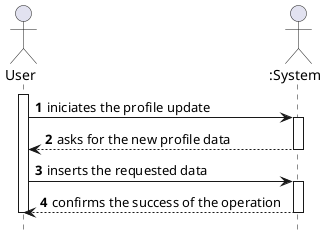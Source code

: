 @startuml SSD
        hide footbox
        autonumber

        actor "User" as U
        actor ":System" as SYS
        
        activate U
                U -> SYS : iniciates the profile update
                activate SYS
                SYS --> U : asks for the new profile data
                deactivate SYS
                U -> SYS : inserts the requested data
                activate SYS
                SYS --> U : confirms the success of the operation
                deactivate SYS
        deactivate U

@enduml